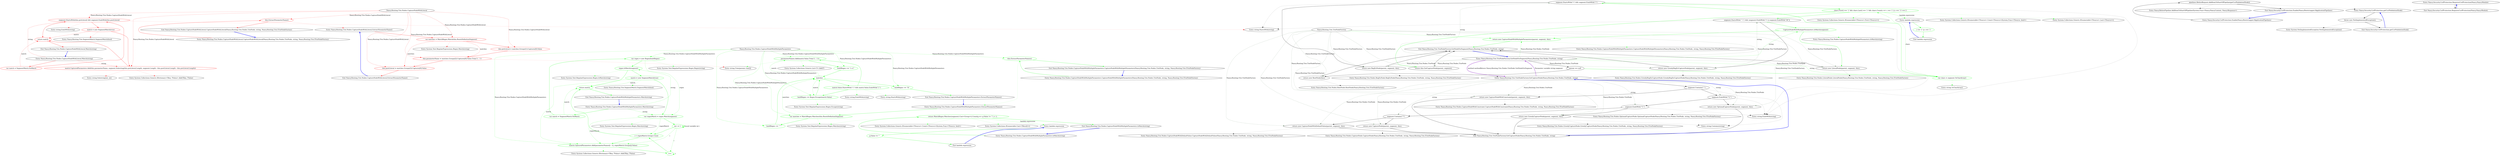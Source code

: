 digraph  {
n23 [label="Nancy.Routing.Trie.Nodes.CaptureNodeWithLiteral", span=""];
n0 [label="Entry Nancy.Routing.Trie.Nodes.CaptureNodeWithLiteral.CaptureNodeWithLiteral(Nancy.Routing.Trie.Nodes.TrieNode, string, Nancy.Routing.Trie.ITrieNodeFactory)", span="26-26", cluster="Nancy.Routing.Trie.Nodes.CaptureNodeWithLiteral.CaptureNodeWithLiteral(Nancy.Routing.Trie.Nodes.TrieNode, string, Nancy.Routing.Trie.ITrieNodeFactory)"];
n1 [label="this.ExtractParameterName()", span="29-29", cluster="Nancy.Routing.Trie.Nodes.CaptureNodeWithLiteral.CaptureNodeWithLiteral(Nancy.Routing.Trie.Nodes.TrieNode, string, Nancy.Routing.Trie.ITrieNodeFactory)", color=red, community=0];
n2 [label="Exit Nancy.Routing.Trie.Nodes.CaptureNodeWithLiteral.CaptureNodeWithLiteral(Nancy.Routing.Trie.Nodes.TrieNode, string, Nancy.Routing.Trie.ITrieNodeFactory)", span="26-26", cluster="Nancy.Routing.Trie.Nodes.CaptureNodeWithLiteral.CaptureNodeWithLiteral(Nancy.Routing.Trie.Nodes.TrieNode, string, Nancy.Routing.Trie.ITrieNodeFactory)"];
n3 [label="Entry Nancy.Routing.Trie.Nodes.CaptureNodeWithLiteral.ExtractParameterName()", span="51-51", cluster="Nancy.Routing.Trie.Nodes.CaptureNodeWithLiteral.ExtractParameterName()"];
n4 [label="Entry Nancy.Routing.Trie.Nodes.CaptureNodeWithLiteral.Match(string)", span="37-37", cluster="Nancy.Routing.Trie.Nodes.CaptureNodeWithLiteral.Match(string)"];
n5 [label="var match = SegmentMatch.NoMatch", span="39-39", cluster="Nancy.Routing.Trie.Nodes.CaptureNodeWithLiteral.Match(string)", color=red, community=0];
n6 [label="segment.StartsWith(this.preLiteral) && segment.EndsWith(this.postLiteral)", span="40-40", cluster="Nancy.Routing.Trie.Nodes.CaptureNodeWithLiteral.Match(string)", color=red, community=0];
n8 [label="match.CapturedParameters.Add(this.parameterName, segment.Substring(this.preLiteral.Length, segment.Length - this.postLiteral.Length - this.preLiteral.Length))", span="43-43", cluster="Nancy.Routing.Trie.Nodes.CaptureNodeWithLiteral.Match(string)", color=red, community=0];
n9 [label="return match;", span="45-45", cluster="Nancy.Routing.Trie.Nodes.CaptureNodeWithLiteral.Match(string)", color=red, community=0];
n7 [label="match = new SegmentMatch(true)", span="42-42", cluster="Nancy.Routing.Trie.Nodes.CaptureNodeWithLiteral.Match(string)", color=red, community=0];
n11 [label="Entry string.StartsWith(string)", span="0-0", cluster="string.StartsWith(string)"];
n12 [label="Entry string.EndsWith(string)", span="0-0", cluster="string.EndsWith(string)"];
n13 [label="Entry Nancy.Routing.Trie.SegmentMatch.SegmentMatch(bool)", span="26-26", cluster="Nancy.Routing.Trie.SegmentMatch.SegmentMatch(bool)"];
n14 [label="Entry string.Substring(int, int)", span="0-0", cluster="string.Substring(int, int)"];
n15 [label="Entry System.Collections.Generic.IDictionary<TKey, TValue>.Add(TKey, TValue)", span="0-0", cluster="System.Collections.Generic.IDictionary<TKey, TValue>.Add(TKey, TValue)"];
n10 [label="Exit Nancy.Routing.Trie.Nodes.CaptureNodeWithLiteral.Match(string)", span="37-37", cluster="Nancy.Routing.Trie.Nodes.CaptureNodeWithLiteral.Match(string)"];
n16 [label="var matches = MatchRegex.Match(this.RouteDefinitionSegment)", span="53-53", cluster="Nancy.Routing.Trie.Nodes.CaptureNodeWithLiteral.ExtractParameterName()", color=red, community=0];
n17 [label="this.preLiteral = matches.Groups[1].Captures[0].Value", span="54-54", cluster="Nancy.Routing.Trie.Nodes.CaptureNodeWithLiteral.ExtractParameterName()", color=red, community=0];
n21 [label="Entry System.Text.RegularExpressions.Regex.Match(string)", span="0-0", cluster="System.Text.RegularExpressions.Regex.Match(string)"];
n18 [label="this.parameterName = matches.Groups[2].Captures[0].Value.Trim('{', '}')", span="55-55", cluster="Nancy.Routing.Trie.Nodes.CaptureNodeWithLiteral.ExtractParameterName()", color=red, community=0];
n19 [label="this.postLiteral = matches.Groups[3].Captures[0].Value", span="56-56", cluster="Nancy.Routing.Trie.Nodes.CaptureNodeWithLiteral.ExtractParameterName()", color=red, community=0];
n22 [label="Entry string.Trim(params char[])", span="0-0", cluster="string.Trim(params char[])"];
n20 [label="Exit Nancy.Routing.Trie.Nodes.CaptureNodeWithLiteral.ExtractParameterName()", span="51-51", cluster="Nancy.Routing.Trie.Nodes.CaptureNodeWithLiteral.ExtractParameterName()"];
m0_13 [label="Entry Nancy.Routing.Trie.Nodes.CaptureNodeWithMultipleParameters.Match(string)", span="41-41", cluster="Nancy.Routing.Trie.Nodes.CaptureNodeWithMultipleParameters.Match(string)", file="CaptureNodeWithMultipleParameters.cs"];
m0_14 [label="var match = SegmentMatch.NoMatch", span="43-43", cluster="Nancy.Routing.Trie.Nodes.CaptureNodeWithMultipleParameters.Match(string)", color=green, community=0, file="CaptureNodeWithMultipleParameters.cs"];
m0_15 [label="var regex = new Regex(builtRegex)", span="44-44", cluster="Nancy.Routing.Trie.Nodes.CaptureNodeWithMultipleParameters.Match(string)", color=green, community=0, file="CaptureNodeWithMultipleParameters.cs"];
m0_23 [label="return match;", span="55-55", cluster="Nancy.Routing.Trie.Nodes.CaptureNodeWithMultipleParameters.Match(string)", color=green, community=0, file="CaptureNodeWithMultipleParameters.cs"];
m0_16 [label="regex.IsMatch(segment)", span="46-46", cluster="Nancy.Routing.Trie.Nodes.CaptureNodeWithMultipleParameters.Match(string)", color=green, community=0, file="CaptureNodeWithMultipleParameters.cs"];
m0_17 [label="match = new SegmentMatch(true)", span="48-48", cluster="Nancy.Routing.Trie.Nodes.CaptureNodeWithMultipleParameters.Match(string)", color=green, community=0, file="CaptureNodeWithMultipleParameters.cs"];
m0_18 [label="var regexMatch = regex.Match(segment)", span="49-49", cluster="Nancy.Routing.Trie.Nodes.CaptureNodeWithMultipleParameters.Match(string)", color=green, community=0, file="CaptureNodeWithMultipleParameters.cs"];
m0_19 [label="int i = 1", span="50-50", cluster="Nancy.Routing.Trie.Nodes.CaptureNodeWithMultipleParameters.Match(string)", color=green, community=0, file="CaptureNodeWithMultipleParameters.cs"];
m0_20 [label="i < regexMatch.Groups.Count", span="50-50", cluster="Nancy.Routing.Trie.Nodes.CaptureNodeWithMultipleParameters.Match(string)", color=green, community=0, file="CaptureNodeWithMultipleParameters.cs"];
m0_21 [label="match.CapturedParameters.Add(parameterNames[i - 1], regexMatch.Groups[i].Value)", span="52-52", cluster="Nancy.Routing.Trie.Nodes.CaptureNodeWithMultipleParameters.Match(string)", color=green, community=0, file="CaptureNodeWithMultipleParameters.cs"];
m0_22 [label="i++", span="50-50", cluster="Nancy.Routing.Trie.Nodes.CaptureNodeWithMultipleParameters.Match(string)", color=green, community=0, file="CaptureNodeWithMultipleParameters.cs"];
m0_24 [label="Exit Nancy.Routing.Trie.Nodes.CaptureNodeWithMultipleParameters.Match(string)", span="41-41", cluster="Nancy.Routing.Trie.Nodes.CaptureNodeWithMultipleParameters.Match(string)", file="CaptureNodeWithMultipleParameters.cs"];
m0_12 [label="Entry Nancy.Routing.Trie.Nodes.CaptureNodeWithMultipleParameters.ExtractParameterNames()", span="61-61", cluster="Nancy.Routing.Trie.Nodes.CaptureNodeWithMultipleParameters.ExtractParameterNames()", file="CaptureNodeWithMultipleParameters.cs"];
m0_30 [label="var matches = MatchRegex.Matches(this.RouteDefinitionSegment)", span="63-63", cluster="Nancy.Routing.Trie.Nodes.CaptureNodeWithMultipleParameters.ExtractParameterNames()", color=green, community=0, file="CaptureNodeWithMultipleParameters.cs"];
m0_31 [label="builtRegex += ''^''", span="64-64", cluster="Nancy.Routing.Trie.Nodes.CaptureNodeWithMultipleParameters.ExtractParameterNames()", color=green, community=0, file="CaptureNodeWithMultipleParameters.cs"];
m0_32 [label=matches, span="65-65", cluster="Nancy.Routing.Trie.Nodes.CaptureNodeWithMultipleParameters.ExtractParameterNames()", color=green, community=0, file="CaptureNodeWithMultipleParameters.cs"];
m0_36 [label="builtRegex += Regex.Escape(match.Value)", span="74-74", cluster="Nancy.Routing.Trie.Nodes.CaptureNodeWithMultipleParameters.ExtractParameterNames()", color=green, community=0, file="CaptureNodeWithMultipleParameters.cs"];
m0_35 [label="builtRegex += ''(.+)''", span="70-70", cluster="Nancy.Routing.Trie.Nodes.CaptureNodeWithMultipleParameters.ExtractParameterNames()", color=green, community=0, file="CaptureNodeWithMultipleParameters.cs"];
m0_33 [label="match.Value.StartsWith(''{'') && match.Value.EndsWith(''}'')", span="67-67", cluster="Nancy.Routing.Trie.Nodes.CaptureNodeWithMultipleParameters.ExtractParameterNames()", color=green, community=0, file="CaptureNodeWithMultipleParameters.cs"];
m0_37 [label="builtRegex += ''$''", span="77-77", cluster="Nancy.Routing.Trie.Nodes.CaptureNodeWithMultipleParameters.ExtractParameterNames()", color=green, community=0, file="CaptureNodeWithMultipleParameters.cs"];
m0_34 [label="parameterNames.Add(match.Value.Trim('{', '}'))", span="69-69", cluster="Nancy.Routing.Trie.Nodes.CaptureNodeWithMultipleParameters.ExtractParameterNames()", color=green, community=0, file="CaptureNodeWithMultipleParameters.cs"];
m0_38 [label="Exit Nancy.Routing.Trie.Nodes.CaptureNodeWithMultipleParameters.ExtractParameterNames()", span="61-61", cluster="Nancy.Routing.Trie.Nodes.CaptureNodeWithMultipleParameters.ExtractParameterNames()", file="CaptureNodeWithMultipleParameters.cs"];
m0_26 [label="Entry System.Text.RegularExpressions.Regex.IsMatch(string)", span="0-0", cluster="System.Text.RegularExpressions.Regex.IsMatch(string)", file="CaptureNodeWithMultipleParameters.cs"];
m0_40 [label="Entry string.EndsWith(string)", span="0-0", cluster="string.EndsWith(string)", file="CaptureNodeWithMultipleParameters.cs"];
m0_28 [label="Entry System.Text.RegularExpressions.Regex.Match(string)", span="0-0", cluster="System.Text.RegularExpressions.Regex.Match(string)", file="CaptureNodeWithMultipleParameters.cs"];
m0_42 [label="Entry System.Collections.Generic.List<T>.Add(T)", span="0-0", cluster="System.Collections.Generic.List<T>.Add(T)", file="CaptureNodeWithMultipleParameters.cs"];
m0_39 [label="Entry string.StartsWith(string)", span="0-0", cluster="string.StartsWith(string)", file="CaptureNodeWithMultipleParameters.cs"];
m0_43 [label="Entry System.Text.RegularExpressions.Regex.Escape(string)", span="0-0", cluster="System.Text.RegularExpressions.Regex.Escape(string)", file="CaptureNodeWithMultipleParameters.cs"];
m0_5 [label="Entry System.Collections.Generic.IEnumerable<TSource>.Count<TSource>(System.Func<TSource, bool>)", span="0-0", cluster="System.Collections.Generic.IEnumerable<TSource>.Count<TSource>(System.Func<TSource, bool>)", file="CaptureNodeWithMultipleParameters.cs"];
m0_9 [label="Entry Nancy.Routing.Trie.Nodes.CaptureNodeWithMultipleParameters.CaptureNodeWithMultipleParameters(Nancy.Routing.Trie.Nodes.TrieNode, string, Nancy.Routing.Trie.ITrieNodeFactory)", span="30-30", cluster="Nancy.Routing.Trie.Nodes.CaptureNodeWithMultipleParameters.CaptureNodeWithMultipleParameters(Nancy.Routing.Trie.Nodes.TrieNode, string, Nancy.Routing.Trie.ITrieNodeFactory)", file="CaptureNodeWithMultipleParameters.cs"];
m0_10 [label="this.ExtractParameterNames()", span="33-33", cluster="Nancy.Routing.Trie.Nodes.CaptureNodeWithMultipleParameters.CaptureNodeWithMultipleParameters(Nancy.Routing.Trie.Nodes.TrieNode, string, Nancy.Routing.Trie.ITrieNodeFactory)", color=green, community=0, file="CaptureNodeWithMultipleParameters.cs"];
m0_11 [label="Exit Nancy.Routing.Trie.Nodes.CaptureNodeWithMultipleParameters.CaptureNodeWithMultipleParameters(Nancy.Routing.Trie.Nodes.TrieNode, string, Nancy.Routing.Trie.ITrieNodeFactory)", span="30-30", cluster="Nancy.Routing.Trie.Nodes.CaptureNodeWithMultipleParameters.CaptureNodeWithMultipleParameters(Nancy.Routing.Trie.Nodes.TrieNode, string, Nancy.Routing.Trie.ITrieNodeFactory)", file="CaptureNodeWithMultipleParameters.cs"];
m0_25 [label="Entry System.Text.RegularExpressions.Regex.Regex(string)", span="0-0", cluster="System.Text.RegularExpressions.Regex.Regex(string)", file="CaptureNodeWithMultipleParameters.cs"];
m0_4 [label="Entry System.Collections.IEnumerable.Cast<TResult>()", span="0-0", cluster="System.Collections.IEnumerable.Cast<TResult>()", file="CaptureNodeWithMultipleParameters.cs"];
m0_29 [label="Entry System.Collections.Generic.IDictionary<TKey, TValue>.Add(TKey, TValue)", span="0-0", cluster="System.Collections.Generic.IDictionary<TKey, TValue>.Add(TKey, TValue)", file="CaptureNodeWithMultipleParameters.cs"];
m0_27 [label="Entry Nancy.Routing.Trie.SegmentMatch.SegmentMatch(bool)", span="26-26", cluster="Nancy.Routing.Trie.SegmentMatch.SegmentMatch(bool)", file="CaptureNodeWithMultipleParameters.cs"];
m0_6 [label="Entry lambda expression", span="19-19", cluster="lambda expression", file="CaptureNodeWithMultipleParameters.cs"];
m0_7 [label="g.Value != ''''", span="19-19", cluster="lambda expression", color=green, community=0, file="CaptureNodeWithMultipleParameters.cs"];
m0_8 [label="Exit lambda expression", span="19-19", cluster="lambda expression", file="CaptureNodeWithMultipleParameters.cs"];
m0_0 [label="Entry Nancy.Routing.Trie.Nodes.CaptureNodeWithMultipleParameters.IsMatch(string)", span="17-17", cluster="Nancy.Routing.Trie.Nodes.CaptureNodeWithMultipleParameters.IsMatch(string)", file="CaptureNodeWithMultipleParameters.cs"];
m0_1 [label="return MatchRegex.Matches(segment).Cast<Group>().Count(g => g.Value != '''') > 1;", span="19-19", cluster="Nancy.Routing.Trie.Nodes.CaptureNodeWithMultipleParameters.IsMatch(string)", color=green, community=0, file="CaptureNodeWithMultipleParameters.cs"];
m0_2 [label="Exit Nancy.Routing.Trie.Nodes.CaptureNodeWithMultipleParameters.IsMatch(string)", span="17-17", cluster="Nancy.Routing.Trie.Nodes.CaptureNodeWithMultipleParameters.IsMatch(string)", file="CaptureNodeWithMultipleParameters.cs"];
m0_3 [label="Entry System.Text.RegularExpressions.Regex.Matches(string)", span="0-0", cluster="System.Text.RegularExpressions.Regex.Matches(string)", file="CaptureNodeWithMultipleParameters.cs"];
m0_44 [label="Nancy.Routing.Trie.Nodes.CaptureNodeWithMultipleParameters", span="", file="CaptureNodeWithMultipleParameters.cs"];
m1_6 [label="Entry Nancy.BeforePipeline.AddItemToStartOfPipeline(System.Func<Nancy.NancyContext, Nancy.Response>)", span="96-96", cluster="Nancy.BeforePipeline.AddItemToStartOfPipeline(System.Func<Nancy.NancyContext, Nancy.Response>)", file="DefaultRoutePatternMatcherFixture.cs"];
m1_0 [label="Entry Nancy.Security.CsrfProtection.RequiresCsrfProtection(Nancy.NancyModule)", span="7-7", cluster="Nancy.Security.CsrfProtection.RequiresCsrfProtection(Nancy.NancyModule)", file="DefaultRoutePatternMatcherFixture.cs"];
m1_1 [label="Exit Nancy.Security.CsrfProtection.RequiresCsrfProtection(Nancy.NancyModule)", span="7-7", cluster="Nancy.Security.CsrfProtection.RequiresCsrfProtection(Nancy.NancyModule)", file="DefaultRoutePatternMatcherFixture.cs"];
m1_9 [label="Entry System.NotImplementedException.NotImplementedException()", span="0-0", cluster="System.NotImplementedException.NotImplementedException()", file="DefaultRoutePatternMatcherFixture.cs"];
m1_2 [label="Entry Nancy.Security.CsrfProtection.Enable(Nancy.Bootstrapper.IApplicationPipelines)", span="12-12", cluster="Nancy.Security.CsrfProtection.Enable(Nancy.Bootstrapper.IApplicationPipelines)", file="DefaultRoutePatternMatcherFixture.cs"];
m1_3 [label="pipelines.BeforeRequest.AddItemToStartOfPipeline(getCsrfValidationHook())", span="14-14", cluster="Nancy.Security.CsrfProtection.Enable(Nancy.Bootstrapper.IApplicationPipelines)", file="DefaultRoutePatternMatcherFixture.cs"];
m1_4 [label="Exit Nancy.Security.CsrfProtection.Enable(Nancy.Bootstrapper.IApplicationPipelines)", span="12-12", cluster="Nancy.Security.CsrfProtection.Enable(Nancy.Bootstrapper.IApplicationPipelines)", file="DefaultRoutePatternMatcherFixture.cs"];
m1_5 [label="Entry Nancy.Security.CsrfProtection.getCsrfValidationHook()", span="17-17", cluster="Nancy.Security.CsrfProtection.getCsrfValidationHook()", file="DefaultRoutePatternMatcherFixture.cs"];
m1_7 [label="throw new NotImplementedException();", span="19-19", cluster="Nancy.Security.CsrfProtection.getCsrfValidationHook()", file="DefaultRoutePatternMatcherFixture.cs"];
m1_8 [label="Exit Nancy.Security.CsrfProtection.getCsrfValidationHook()", span="17-17", cluster="Nancy.Security.CsrfProtection.getCsrfValidationHook()", file="DefaultRoutePatternMatcherFixture.cs"];
m3_26 [label="Entry Nancy.Routing.Trie.Nodes.LiteralNode.LiteralNode(Nancy.Routing.Trie.Nodes.TrieNode, string, Nancy.Routing.Trie.ITrieNodeFactory)", span="17-17", cluster="Nancy.Routing.Trie.Nodes.LiteralNode.LiteralNode(Nancy.Routing.Trie.Nodes.TrieNode, string, Nancy.Routing.Trie.ITrieNodeFactory)", file="TrieNodeFactory.cs"];
m3_40 [label="Entry string.Contains(string)", span="0-0", cluster="string.Contains(string)", file="TrieNodeFactory.cs"];
m3_18 [label="Entry Nancy.Routing.Trie.Nodes.RegExNode.RegExNode(Nancy.Routing.Trie.Nodes.TrieNode, string, Nancy.Routing.Trie.ITrieNodeFactory)", span="21-21", cluster="Nancy.Routing.Trie.Nodes.RegExNode.RegExNode(Nancy.Routing.Trie.Nodes.TrieNode, string, Nancy.Routing.Trie.ITrieNodeFactory)", file="TrieNodeFactory.cs"];
m3_21 [label="Entry System.Collections.Generic.IEnumerable<TSource>.Count<TSource>(System.Func<TSource, bool>)", span="0-0", cluster="System.Collections.Generic.IEnumerable<TSource>.Count<TSource>(System.Func<TSource, bool>)", file="TrieNodeFactory.cs"];
m3_14 [label="Entry Nancy.Routing.Trie.Nodes.RootNode.RootNode(Nancy.Routing.Trie.ITrieNodeFactory)", span="21-21", cluster="Nancy.Routing.Trie.Nodes.RootNode.RootNode(Nancy.Routing.Trie.ITrieNodeFactory)", file="TrieNodeFactory.cs"];
m3_23 [label="Entry Nancy.Routing.Trie.Nodes.GreedyRegExCaptureNode.GreedyRegExCaptureNode(Nancy.Routing.Trie.Nodes.TrieNode, string, Nancy.Routing.Trie.ITrieNodeFactory)", span="27-27", cluster="Nancy.Routing.Trie.Nodes.GreedyRegExCaptureNode.GreedyRegExCaptureNode(Nancy.Routing.Trie.Nodes.TrieNode, string, Nancy.Routing.Trie.ITrieNodeFactory)", file="TrieNodeFactory.cs"];
m3_17 [label="Entry string.EndsWith(string)", span="0-0", cluster="string.EndsWith(string)", file="TrieNodeFactory.cs"];
m3_25 [label="Entry Nancy.Routing.Trie.Nodes.CaptureNodeWithMultipleParameters.CaptureNodeWithMultipleParameters(Nancy.Routing.Trie.Nodes.TrieNode, string, Nancy.Routing.Trie.ITrieNodeFactory)", span="30-30", cluster="Nancy.Routing.Trie.Nodes.CaptureNodeWithMultipleParameters.CaptureNodeWithMultipleParameters(Nancy.Routing.Trie.Nodes.TrieNode, string, Nancy.Routing.Trie.ITrieNodeFactory)", file="TrieNodeFactory.cs"];
m3_22 [label="Entry Nancy.Routing.Trie.TrieNodeFactory.GetCaptureNode(Nancy.Routing.Trie.Nodes.TrieNode, string)", span="48-48", cluster="Nancy.Routing.Trie.TrieNodeFactory.GetCaptureNode(Nancy.Routing.Trie.Nodes.TrieNode, string)", file="TrieNodeFactory.cs"];
m3_31 [label="return new CaptureNodeWithConstraint(parent, segment, this);", span="52-52", cluster="Nancy.Routing.Trie.TrieNodeFactory.GetCaptureNode(Nancy.Routing.Trie.Nodes.TrieNode, string)", file="TrieNodeFactory.cs"];
m3_33 [label="return new OptionalCaptureNode(parent, segment, this);", span="57-57", cluster="Nancy.Routing.Trie.TrieNodeFactory.GetCaptureNode(Nancy.Routing.Trie.Nodes.TrieNode, string)", file="TrieNodeFactory.cs"];
m3_35 [label="return new GreedyCaptureNode(parent, segment, this);", span="62-62", cluster="Nancy.Routing.Trie.TrieNodeFactory.GetCaptureNode(Nancy.Routing.Trie.Nodes.TrieNode, string)", file="TrieNodeFactory.cs"];
m3_37 [label="return new CaptureNodeWithDefaultValue(parent, segment, this);", span="67-67", cluster="Nancy.Routing.Trie.TrieNodeFactory.GetCaptureNode(Nancy.Routing.Trie.Nodes.TrieNode, string)", file="TrieNodeFactory.cs"];
m3_38 [label="return new CaptureNode(parent, segment, this);", span="70-70", cluster="Nancy.Routing.Trie.TrieNodeFactory.GetCaptureNode(Nancy.Routing.Trie.Nodes.TrieNode, string)", file="TrieNodeFactory.cs"];
m3_30 [label="segment.Contains('':'')", span="50-50", cluster="Nancy.Routing.Trie.TrieNodeFactory.GetCaptureNode(Nancy.Routing.Trie.Nodes.TrieNode, string)", file="TrieNodeFactory.cs"];
m3_32 [label="segment.EndsWith(''?}'')", span="55-55", cluster="Nancy.Routing.Trie.TrieNodeFactory.GetCaptureNode(Nancy.Routing.Trie.Nodes.TrieNode, string)", file="TrieNodeFactory.cs"];
m3_34 [label="segment.EndsWith(''*}'')", span="60-60", cluster="Nancy.Routing.Trie.TrieNodeFactory.GetCaptureNode(Nancy.Routing.Trie.Nodes.TrieNode, string)", file="TrieNodeFactory.cs"];
m3_36 [label="segment.Contains(''?'')", span="65-65", cluster="Nancy.Routing.Trie.TrieNodeFactory.GetCaptureNode(Nancy.Routing.Trie.Nodes.TrieNode, string)", file="TrieNodeFactory.cs"];
m3_39 [label="Exit Nancy.Routing.Trie.TrieNodeFactory.GetCaptureNode(Nancy.Routing.Trie.Nodes.TrieNode, string)", span="48-48", cluster="Nancy.Routing.Trie.TrieNodeFactory.GetCaptureNode(Nancy.Routing.Trie.Nodes.TrieNode, string)", file="TrieNodeFactory.cs"];
m3_24 [label="Entry Nancy.Routing.Trie.Nodes.CaptureNodeWithMultipleParameters.IsMatch(string)", span="17-17", cluster="Nancy.Routing.Trie.Nodes.CaptureNodeWithMultipleParameters.IsMatch(string)", file="TrieNodeFactory.cs"];
m3_45 [label="Entry Nancy.Routing.Trie.Nodes.CaptureNode.CaptureNode(Nancy.Routing.Trie.Nodes.TrieNode, string, Nancy.Routing.Trie.ITrieNodeFactory)", span="17-17", cluster="Nancy.Routing.Trie.Nodes.CaptureNode.CaptureNode(Nancy.Routing.Trie.Nodes.TrieNode, string, Nancy.Routing.Trie.ITrieNodeFactory)", file="TrieNodeFactory.cs"];
m3_42 [label="Entry Nancy.Routing.Trie.Nodes.OptionalCaptureNode.OptionalCaptureNode(Nancy.Routing.Trie.Nodes.TrieNode, string, Nancy.Routing.Trie.ITrieNodeFactory)", span="19-19", cluster="Nancy.Routing.Trie.Nodes.OptionalCaptureNode.OptionalCaptureNode(Nancy.Routing.Trie.Nodes.TrieNode, string, Nancy.Routing.Trie.ITrieNodeFactory)", file="TrieNodeFactory.cs"];
m3_20 [label="Entry System.Collections.Generic.IEnumerable<TSource>.Last<TSource>()", span="0-0", cluster="System.Collections.Generic.IEnumerable<TSource>.Last<TSource>()", file="TrieNodeFactory.cs"];
m3_19 [label="Entry System.Collections.Generic.IEnumerable<TSource>.First<TSource>()", span="0-0", cluster="System.Collections.Generic.IEnumerable<TSource>.First<TSource>()", file="TrieNodeFactory.cs"];
m3_27 [label="Entry lambda expression", span="30-30", cluster="lambda expression", file="TrieNodeFactory.cs"];
m3_28 [label="c == '{' || c == '}'", span="30-30", cluster="lambda expression", color=green, community=0, file="TrieNodeFactory.cs"];
m3_29 [label="Exit lambda expression", span="30-30", cluster="lambda expression", file="TrieNodeFactory.cs"];
m3_41 [label="Entry Nancy.Routing.Trie.Nodes.CaptureNodeWithConstraint.CaptureNodeWithConstraint(Nancy.Routing.Trie.Nodes.TrieNode, string, Nancy.Routing.Trie.ITrieNodeFactory)", span="23-23", cluster="Nancy.Routing.Trie.Nodes.CaptureNodeWithConstraint.CaptureNodeWithConstraint(Nancy.Routing.Trie.Nodes.TrieNode, string, Nancy.Routing.Trie.ITrieNodeFactory)", file="TrieNodeFactory.cs"];
m3_15 [label="Entry string.ToCharArray()", span="0-0", cluster="string.ToCharArray()", file="TrieNodeFactory.cs"];
m3_0 [label="Entry Nancy.Routing.Trie.TrieNodeFactory.GetNodeForSegment(Nancy.Routing.Trie.Nodes.TrieNode, string)", span="16-16", cluster="Nancy.Routing.Trie.TrieNodeFactory.GetNodeForSegment(Nancy.Routing.Trie.Nodes.TrieNode, string)", file="TrieNodeFactory.cs"];
m3_3 [label="var chars = segment.ToCharArray()", span="23-23", cluster="Nancy.Routing.Trie.TrieNodeFactory.GetNodeForSegment(Nancy.Routing.Trie.Nodes.TrieNode, string)", color=green, community=0, file="TrieNodeFactory.cs"];
m3_1 [label="parent == null", span="18-18", cluster="Nancy.Routing.Trie.TrieNodeFactory.GetNodeForSegment(Nancy.Routing.Trie.Nodes.TrieNode, string)", file="TrieNodeFactory.cs"];
m3_4 [label="segment.StartsWith(''('') && segment.EndsWith('')'')", span="25-25", cluster="Nancy.Routing.Trie.TrieNodeFactory.GetNodeForSegment(Nancy.Routing.Trie.Nodes.TrieNode, string)", file="TrieNodeFactory.cs"];
m3_6 [label="chars.First() == '{' && chars.Last() == '}' && chars.Count(c => c == '{' || c == '}') == 2", span="30-30", cluster="Nancy.Routing.Trie.TrieNodeFactory.GetNodeForSegment(Nancy.Routing.Trie.Nodes.TrieNode, string)", color=green, community=0, file="TrieNodeFactory.cs"];
m3_10 [label="CaptureNodeWithMultipleParameters.IsMatch(segment)", span="40-40", cluster="Nancy.Routing.Trie.TrieNodeFactory.GetNodeForSegment(Nancy.Routing.Trie.Nodes.TrieNode, string)", color=green, community=0, file="TrieNodeFactory.cs"];
m3_8 [label="segment.StartsWith(''^('') && (segment.EndsWith('')'') || segment.EndsWith('')$''))", span="35-35", cluster="Nancy.Routing.Trie.TrieNodeFactory.GetNodeForSegment(Nancy.Routing.Trie.Nodes.TrieNode, string)", file="TrieNodeFactory.cs"];
m3_11 [label="return new CaptureNodeWithMultipleParameters(parent, segment, this);", span="42-42", cluster="Nancy.Routing.Trie.TrieNodeFactory.GetNodeForSegment(Nancy.Routing.Trie.Nodes.TrieNode, string)", color=green, community=0, file="TrieNodeFactory.cs"];
m3_12 [label="return new LiteralNode(parent, segment, this);", span="45-45", cluster="Nancy.Routing.Trie.TrieNodeFactory.GetNodeForSegment(Nancy.Routing.Trie.Nodes.TrieNode, string)", file="TrieNodeFactory.cs"];
m3_7 [label="return this.GetCaptureNode(parent, segment);", span="32-32", cluster="Nancy.Routing.Trie.TrieNodeFactory.GetNodeForSegment(Nancy.Routing.Trie.Nodes.TrieNode, string)", file="TrieNodeFactory.cs"];
m3_5 [label="return new RegExNode(parent, segment, this);", span="27-27", cluster="Nancy.Routing.Trie.TrieNodeFactory.GetNodeForSegment(Nancy.Routing.Trie.Nodes.TrieNode, string)", file="TrieNodeFactory.cs"];
m3_9 [label="return new GreedyRegExCaptureNode(parent, segment, this);", span="37-37", cluster="Nancy.Routing.Trie.TrieNodeFactory.GetNodeForSegment(Nancy.Routing.Trie.Nodes.TrieNode, string)", file="TrieNodeFactory.cs"];
m3_2 [label="return new RootNode(this);", span="20-20", cluster="Nancy.Routing.Trie.TrieNodeFactory.GetNodeForSegment(Nancy.Routing.Trie.Nodes.TrieNode, string)", file="TrieNodeFactory.cs"];
m3_13 [label="Exit Nancy.Routing.Trie.TrieNodeFactory.GetNodeForSegment(Nancy.Routing.Trie.Nodes.TrieNode, string)", span="16-16", cluster="Nancy.Routing.Trie.TrieNodeFactory.GetNodeForSegment(Nancy.Routing.Trie.Nodes.TrieNode, string)", file="TrieNodeFactory.cs"];
m3_44 [label="Entry Nancy.Routing.Trie.Nodes.CaptureNodeWithDefaultValue.CaptureNodeWithDefaultValue(Nancy.Routing.Trie.Nodes.TrieNode, string, Nancy.Routing.Trie.ITrieNodeFactory)", span="21-21", cluster="Nancy.Routing.Trie.Nodes.CaptureNodeWithDefaultValue.CaptureNodeWithDefaultValue(Nancy.Routing.Trie.Nodes.TrieNode, string, Nancy.Routing.Trie.ITrieNodeFactory)", file="TrieNodeFactory.cs"];
m3_43 [label="Entry Nancy.Routing.Trie.Nodes.GreedyCaptureNode.GreedyCaptureNode(Nancy.Routing.Trie.Nodes.TrieNode, string, Nancy.Routing.Trie.ITrieNodeFactory)", span="25-25", cluster="Nancy.Routing.Trie.Nodes.GreedyCaptureNode.GreedyCaptureNode(Nancy.Routing.Trie.Nodes.TrieNode, string, Nancy.Routing.Trie.ITrieNodeFactory)", file="TrieNodeFactory.cs"];
m3_46 [label="Nancy.Routing.Trie.TrieNodeFactory", span="", file="TrieNodeFactory.cs"];
n23 -> n1  [key=1, style=dashed, color=red, label="Nancy.Routing.Trie.Nodes.CaptureNodeWithLiteral"];
n23 -> n6  [key=1, style=dashed, color=red, label="Nancy.Routing.Trie.Nodes.CaptureNodeWithLiteral"];
n23 -> n8  [key=1, style=dashed, color=red, label="Nancy.Routing.Trie.Nodes.CaptureNodeWithLiteral"];
n23 -> n16  [key=1, style=dashed, color=red, label="Nancy.Routing.Trie.Nodes.CaptureNodeWithLiteral"];
n23 -> n17  [key=1, style=dashed, color=red, label="Nancy.Routing.Trie.Nodes.CaptureNodeWithLiteral"];
n23 -> n18  [key=1, style=dashed, color=red, label="Nancy.Routing.Trie.Nodes.CaptureNodeWithLiteral"];
n23 -> n19  [key=1, style=dashed, color=red, label="Nancy.Routing.Trie.Nodes.CaptureNodeWithLiteral"];
n0 -> n1  [key=0, style=solid, color=red];
n1 -> n2  [key=0, style=solid, color=red];
n1 -> n3  [key=2, style=dotted, color=red];
n2 -> n0  [key=0, style=bold, color=blue];
n3 -> n16  [key=0, style=solid, color=red];
n4 -> n5  [key=0, style=solid, color=red];
n4 -> n6  [key=1, style=dashed, color=red, label=string];
n4 -> n8  [key=1, style=dashed, color=red, label=string];
n5 -> n6  [key=0, style=solid, color=red];
n5 -> n9  [key=1, style=dashed, color=red, label=match];
n6 -> n7  [key=0, style=solid, color=red];
n6 -> n9  [key=0, style=solid, color=red];
n6 -> n11  [key=2, style=dotted, color=red];
n6 -> n12  [key=2, style=dotted, color=red];
n8 -> n9  [key=0, style=solid, color=red];
n8 -> n14  [key=2, style=dotted, color=red];
n8 -> n15  [key=2, style=dotted, color=red];
n9 -> n10  [key=0, style=solid, color=red];
n7 -> n8  [key=0, style=solid, color=red];
n7 -> n13  [key=2, style=dotted, color=red];
n7 -> n9  [key=1, style=dashed, color=red, label=match];
n10 -> n4  [key=0, style=bold, color=blue];
n16 -> n17  [key=0, style=solid, color=red];
n16 -> n21  [key=2, style=dotted, color=red];
n16 -> n18  [key=1, style=dashed, color=red, label=matches];
n16 -> n19  [key=1, style=dashed, color=red, label=matches];
n17 -> n18  [key=0, style=solid, color=red];
n18 -> n19  [key=0, style=solid, color=red];
n18 -> n22  [key=2, style=dotted, color=red];
n19 -> n20  [key=0, style=solid, color=red];
n20 -> n3  [key=0, style=bold, color=blue];
m0_13 -> m0_14  [key=0, style=solid, color=green];
m0_13 -> m0_16  [key=1, style=dashed, color=green, label=string];
m0_13 -> m0_18  [key=1, style=dashed, color=green, label=string];
m0_14 -> m0_15  [key=0, style=solid, color=green];
m0_14 -> m0_23  [key=1, style=dashed, color=green, label=match];
m0_15 -> m0_16  [key=0, style=solid, color=green];
m0_15 -> m0_18  [key=1, style=dashed, color=green, label=regex];
m0_15 -> m0_25  [key=2, style=dotted, color=green];
m0_23 -> m0_24  [key=0, style=solid, color=green];
m0_16 -> m0_17  [key=0, style=solid, color=green];
m0_16 -> m0_23  [key=0, style=solid, color=green];
m0_16 -> m0_26  [key=2, style=dotted, color=green];
m0_17 -> m0_18  [key=0, style=solid, color=green];
m0_17 -> m0_23  [key=1, style=dashed, color=green, label=match];
m0_17 -> m0_27  [key=2, style=dotted, color=green];
m0_17 -> m0_21  [key=1, style=dashed, color=green, label=match];
m0_18 -> m0_19  [key=0, style=solid, color=green];
m0_18 -> m0_28  [key=2, style=dotted, color=green];
m0_18 -> m0_20  [key=1, style=dashed, color=green, label=regexMatch];
m0_18 -> m0_21  [key=1, style=dashed, color=green, label=regexMatch];
m0_19 -> m0_21  [key=1, style=dashed, color=green, label=i];
m0_19 -> m0_19  [key=3, color=green, style=bold, label="Local variable int i"];
m0_19 -> m0_20  [key=0, style=solid, color=green];
m0_19 -> m0_22  [key=1, style=dashed, color=green, label=i];
m0_20 -> m0_23  [key=0, style=solid, color=green];
m0_20 -> m0_21  [key=0, style=solid, color=green];
m0_21 -> m0_22  [key=0, style=solid, color=green];
m0_21 -> m0_29  [key=2, style=dotted, color=green];
m0_22 -> m0_20  [key=0, style=solid, color=green];
m0_22 -> m0_22  [key=1, style=dashed, color=green, label=i];
m0_24 -> m0_13  [key=0, style=bold, color=blue];
m0_12 -> m0_30  [key=0, style=solid, color=green];
m0_30 -> m0_31  [key=0, style=solid, color=green];
m0_30 -> m0_3  [key=2, style=dotted, color=green];
m0_30 -> m0_32  [key=1, style=dashed, color=green, label=matches];
m0_31 -> m0_32  [key=0, style=solid, color=green];
m0_32 -> m0_33  [key=0, style=solid, color=green];
m0_32 -> m0_37  [key=0, style=solid, color=green];
m0_32 -> m0_34  [key=1, style=dashed, color=green, label=match];
m0_32 -> m0_36  [key=1, style=dashed, color=green, label=match];
m0_36 -> m0_32  [key=0, style=solid, color=green];
m0_36 -> m0_43  [key=2, style=dotted, color=green];
m0_35 -> m0_32  [key=0, style=solid, color=green];
m0_33 -> m0_34  [key=0, style=solid, color=green];
m0_33 -> m0_36  [key=0, style=solid, color=green];
m0_33 -> m0_39  [key=2, style=dotted, color=green];
m0_33 -> m0_40  [key=2, style=dotted, color=green];
m0_37 -> m0_38  [key=0, style=solid, color=green];
m0_34 -> m0_35  [key=0, style=solid, color=green];
m0_34 -> n22  [key=2, style=dotted, color=green];
m0_34 -> m0_42  [key=2, style=dotted, color=green];
m0_38 -> m0_12  [key=0, style=bold, color=blue];
m0_9 -> m0_10  [key=0, style=solid, color=green];
m0_10 -> m0_11  [key=0, style=solid, color=green];
m0_10 -> m0_12  [key=2, style=dotted, color=green];
m0_11 -> m0_9  [key=0, style=bold, color=blue];
m0_6 -> m0_7  [key=0, style=solid, color=green];
m0_7 -> m0_8  [key=0, style=solid, color=green];
m0_8 -> m0_6  [key=0, style=bold, color=blue];
m0_0 -> m0_1  [key=0, style=solid, color=green];
m0_1 -> m0_2  [key=0, style=solid, color=green];
m0_1 -> m0_3  [key=2, style=dotted, color=green];
m0_1 -> m0_4  [key=2, style=dotted, color=green];
m0_1 -> m0_5  [key=2, style=dotted, color=green];
m0_1 -> m0_6  [key=1, style=dashed, color=green, label="lambda expression"];
m0_2 -> m0_0  [key=0, style=bold, color=blue];
m0_44 -> m0_10  [key=1, style=dashed, color=green, label="Nancy.Routing.Trie.Nodes.CaptureNodeWithMultipleParameters"];
m0_44 -> m0_15  [key=1, style=dashed, color=green, label="Nancy.Routing.Trie.Nodes.CaptureNodeWithMultipleParameters"];
m0_44 -> m0_21  [key=1, style=dashed, color=green, label="Nancy.Routing.Trie.Nodes.CaptureNodeWithMultipleParameters"];
m0_44 -> m0_30  [key=1, style=dashed, color=green, label="Nancy.Routing.Trie.Nodes.CaptureNodeWithMultipleParameters"];
m0_44 -> m0_31  [key=1, style=dashed, color=green, label="Nancy.Routing.Trie.Nodes.CaptureNodeWithMultipleParameters"];
m0_44 -> m0_37  [key=1, style=dashed, color=green, label="Nancy.Routing.Trie.Nodes.CaptureNodeWithMultipleParameters"];
m0_44 -> m0_34  [key=1, style=dashed, color=green, label="Nancy.Routing.Trie.Nodes.CaptureNodeWithMultipleParameters"];
m0_44 -> m0_36  [key=1, style=dashed, color=green, label="Nancy.Routing.Trie.Nodes.CaptureNodeWithMultipleParameters"];
m0_44 -> m0_35  [key=1, style=dashed, color=green, label="Nancy.Routing.Trie.Nodes.CaptureNodeWithMultipleParameters"];
m1_0 -> m1_1  [key=0, style=solid];
m1_1 -> m1_0  [key=0, style=bold, color=blue];
m1_2 -> m1_3  [key=0, style=solid];
m1_3 -> m1_4  [key=0, style=solid];
m1_3 -> m1_5  [key=2, style=dotted];
m1_3 -> m1_6  [key=2, style=dotted];
m1_4 -> m1_2  [key=0, style=bold, color=blue];
m1_5 -> m1_7  [key=0, style=solid];
m1_7 -> m1_8  [key=0, style=solid];
m1_7 -> m1_9  [key=2, style=dotted];
m1_8 -> m1_5  [key=0, style=bold, color=blue];
m3_22 -> m3_0  [key=3, color=darkorchid, style=bold, label="Parameter variable string segment"];
m3_22 -> m3_30  [key=0, style=solid];
m3_22 -> m3_31  [key=1, style=dashed, color=darkseagreen4, label="Nancy.Routing.Trie.Nodes.TrieNode"];
m3_22 -> m3_32  [key=1, style=dashed, color=darkseagreen4, label=string];
m3_22 -> m3_33  [key=1, style=dashed, color=darkseagreen4, label="Nancy.Routing.Trie.Nodes.TrieNode"];
m3_22 -> m3_34  [key=1, style=dashed, color=darkseagreen4, label=string];
m3_22 -> m3_35  [key=1, style=dashed, color=darkseagreen4, label="Nancy.Routing.Trie.Nodes.TrieNode"];
m3_22 -> m3_36  [key=1, style=dashed, color=darkseagreen4, label=string];
m3_22 -> m3_37  [key=1, style=dashed, color=darkseagreen4, label="Nancy.Routing.Trie.Nodes.TrieNode"];
m3_22 -> m3_38  [key=1, style=dashed, color=darkseagreen4, label="Nancy.Routing.Trie.Nodes.TrieNode"];
m3_31 -> m3_39  [key=0, style=solid];
m3_31 -> m3_41  [key=2, style=dotted];
m3_33 -> m3_39  [key=0, style=solid];
m3_33 -> m3_42  [key=2, style=dotted];
m3_35 -> m3_39  [key=0, style=solid];
m3_35 -> m3_43  [key=2, style=dotted];
m3_37 -> m3_39  [key=0, style=solid];
m3_37 -> m3_44  [key=2, style=dotted];
m3_38 -> m3_39  [key=0, style=solid];
m3_38 -> m3_45  [key=2, style=dotted];
m3_30 -> m3_31  [key=0, style=solid];
m3_30 -> m3_32  [key=0, style=solid];
m3_30 -> m3_40  [key=2, style=dotted];
m3_32 -> m3_17  [key=2, style=dotted];
m3_32 -> m3_33  [key=0, style=solid];
m3_32 -> m3_34  [key=0, style=solid];
m3_34 -> m3_17  [key=2, style=dotted];
m3_34 -> m3_35  [key=0, style=solid];
m3_34 -> m3_36  [key=0, style=solid];
m3_36 -> m3_37  [key=0, style=solid];
m3_36 -> m3_38  [key=0, style=solid];
m3_36 -> m3_40  [key=2, style=dotted];
m3_39 -> m3_22  [key=0, style=bold, color=blue];
m3_27 -> m3_28  [key=0, style=solid, color=green];
m3_28 -> m3_29  [key=0, style=solid, color=green];
m3_29 -> m3_27  [key=0, style=bold, color=blue];
m3_0 -> m3_3  [key=1, style=dashed, color=green, label=string];
m3_0 -> m3_10  [key=1, style=dashed, color=green, label=string];
m3_0 -> m3_11  [key=1, style=dashed, color=green, label="Nancy.Routing.Trie.Nodes.TrieNode"];
m3_0 -> m3_1  [key=0, style=solid];
m3_0 -> m3_4  [key=1, style=dashed, color=darkseagreen4, label=string];
m3_0 -> m3_5  [key=1, style=dashed, color=darkseagreen4, label="Nancy.Routing.Trie.Nodes.TrieNode"];
m3_0 -> m3_7  [key=1, style=dashed, color=darkseagreen4, label="Nancy.Routing.Trie.Nodes.TrieNode"];
m3_0 -> m3_8  [key=1, style=dashed, color=darkseagreen4, label=string];
m3_0 -> m3_9  [key=1, style=dashed, color=darkseagreen4, label="Nancy.Routing.Trie.Nodes.TrieNode"];
m3_0 -> m3_12  [key=1, style=dashed, color=darkseagreen4, label="Nancy.Routing.Trie.Nodes.TrieNode"];
m3_0 -> m3_22  [key=3, color=darkorchid, style=bold, label="method methodReturn Nancy.Routing.Trie.Nodes.TrieNode GetNodeForSegment"];
m3_3 -> m3_4  [key=0, style=solid, color=green];
m3_3 -> m3_15  [key=2, style=dotted, color=green];
m3_3 -> m3_6  [key=1, style=dashed, color=green, label=chars];
m3_1 -> m3_3  [key=0, style=solid, color=green];
m3_1 -> m3_2  [key=0, style=solid];
m3_4 -> m3_6  [key=0, style=solid, color=green];
m3_4 -> m3_5  [key=0, style=solid];
m3_4 -> n11  [key=2, style=dotted];
m3_4 -> m3_17  [key=2, style=dotted];
m3_6 -> m3_7  [key=0, style=solid, color=green];
m3_6 -> m3_8  [key=0, style=solid, color=green];
m3_6 -> m3_19  [key=2, style=dotted, color=green];
m3_6 -> m3_20  [key=2, style=dotted, color=green];
m3_6 -> m3_21  [key=2, style=dotted, color=green];
m3_6 -> m3_27  [key=1, style=dashed, color=green, label="lambda expression"];
m3_10 -> m3_11  [key=0, style=solid, color=green];
m3_10 -> m3_12  [key=0, style=solid, color=green];
m3_10 -> m3_24  [key=2, style=dotted, color=green];
m3_8 -> m3_10  [key=0, style=solid, color=green];
m3_8 -> m3_9  [key=0, style=solid];
m3_8 -> n11  [key=2, style=dotted];
m3_8 -> m3_17  [key=2, style=dotted];
m3_11 -> m3_13  [key=0, style=solid, color=green];
m3_11 -> m3_25  [key=2, style=dotted, color=green];
m3_12 -> m3_13  [key=0, style=solid];
m3_12 -> m3_26  [key=2, style=dotted];
m3_7 -> m3_13  [key=0, style=solid];
m3_7 -> m3_22  [key=2, style=dotted];
m3_5 -> m3_13  [key=0, style=solid];
m3_5 -> m3_18  [key=2, style=dotted];
m3_9 -> m3_13  [key=0, style=solid];
m3_9 -> m3_23  [key=2, style=dotted];
m3_2 -> m3_13  [key=0, style=solid];
m3_2 -> m3_14  [key=2, style=dotted];
m3_13 -> m3_0  [key=0, style=bold, color=blue];
m3_46 -> m3_11  [key=1, style=dashed, color=green, label="Nancy.Routing.Trie.TrieNodeFactory"];
m3_46 -> m3_12  [key=1, style=dashed, color=darkseagreen4, label="Nancy.Routing.Trie.TrieNodeFactory"];
m3_46 -> m3_2  [key=1, style=dashed, color=darkseagreen4, label="Nancy.Routing.Trie.TrieNodeFactory"];
m3_46 -> m3_5  [key=1, style=dashed, color=darkseagreen4, label="Nancy.Routing.Trie.TrieNodeFactory"];
m3_46 -> m3_7  [key=1, style=dashed, color=darkseagreen4, label="Nancy.Routing.Trie.TrieNodeFactory"];
m3_46 -> m3_9  [key=1, style=dashed, color=darkseagreen4, label="Nancy.Routing.Trie.TrieNodeFactory"];
m3_46 -> m3_31  [key=1, style=dashed, color=darkseagreen4, label="Nancy.Routing.Trie.TrieNodeFactory"];
m3_46 -> m3_33  [key=1, style=dashed, color=darkseagreen4, label="Nancy.Routing.Trie.TrieNodeFactory"];
m3_46 -> m3_35  [key=1, style=dashed, color=darkseagreen4, label="Nancy.Routing.Trie.TrieNodeFactory"];
m3_46 -> m3_37  [key=1, style=dashed, color=darkseagreen4, label="Nancy.Routing.Trie.TrieNodeFactory"];
m3_46 -> m3_38  [key=1, style=dashed, color=darkseagreen4, label="Nancy.Routing.Trie.TrieNodeFactory"];
}
